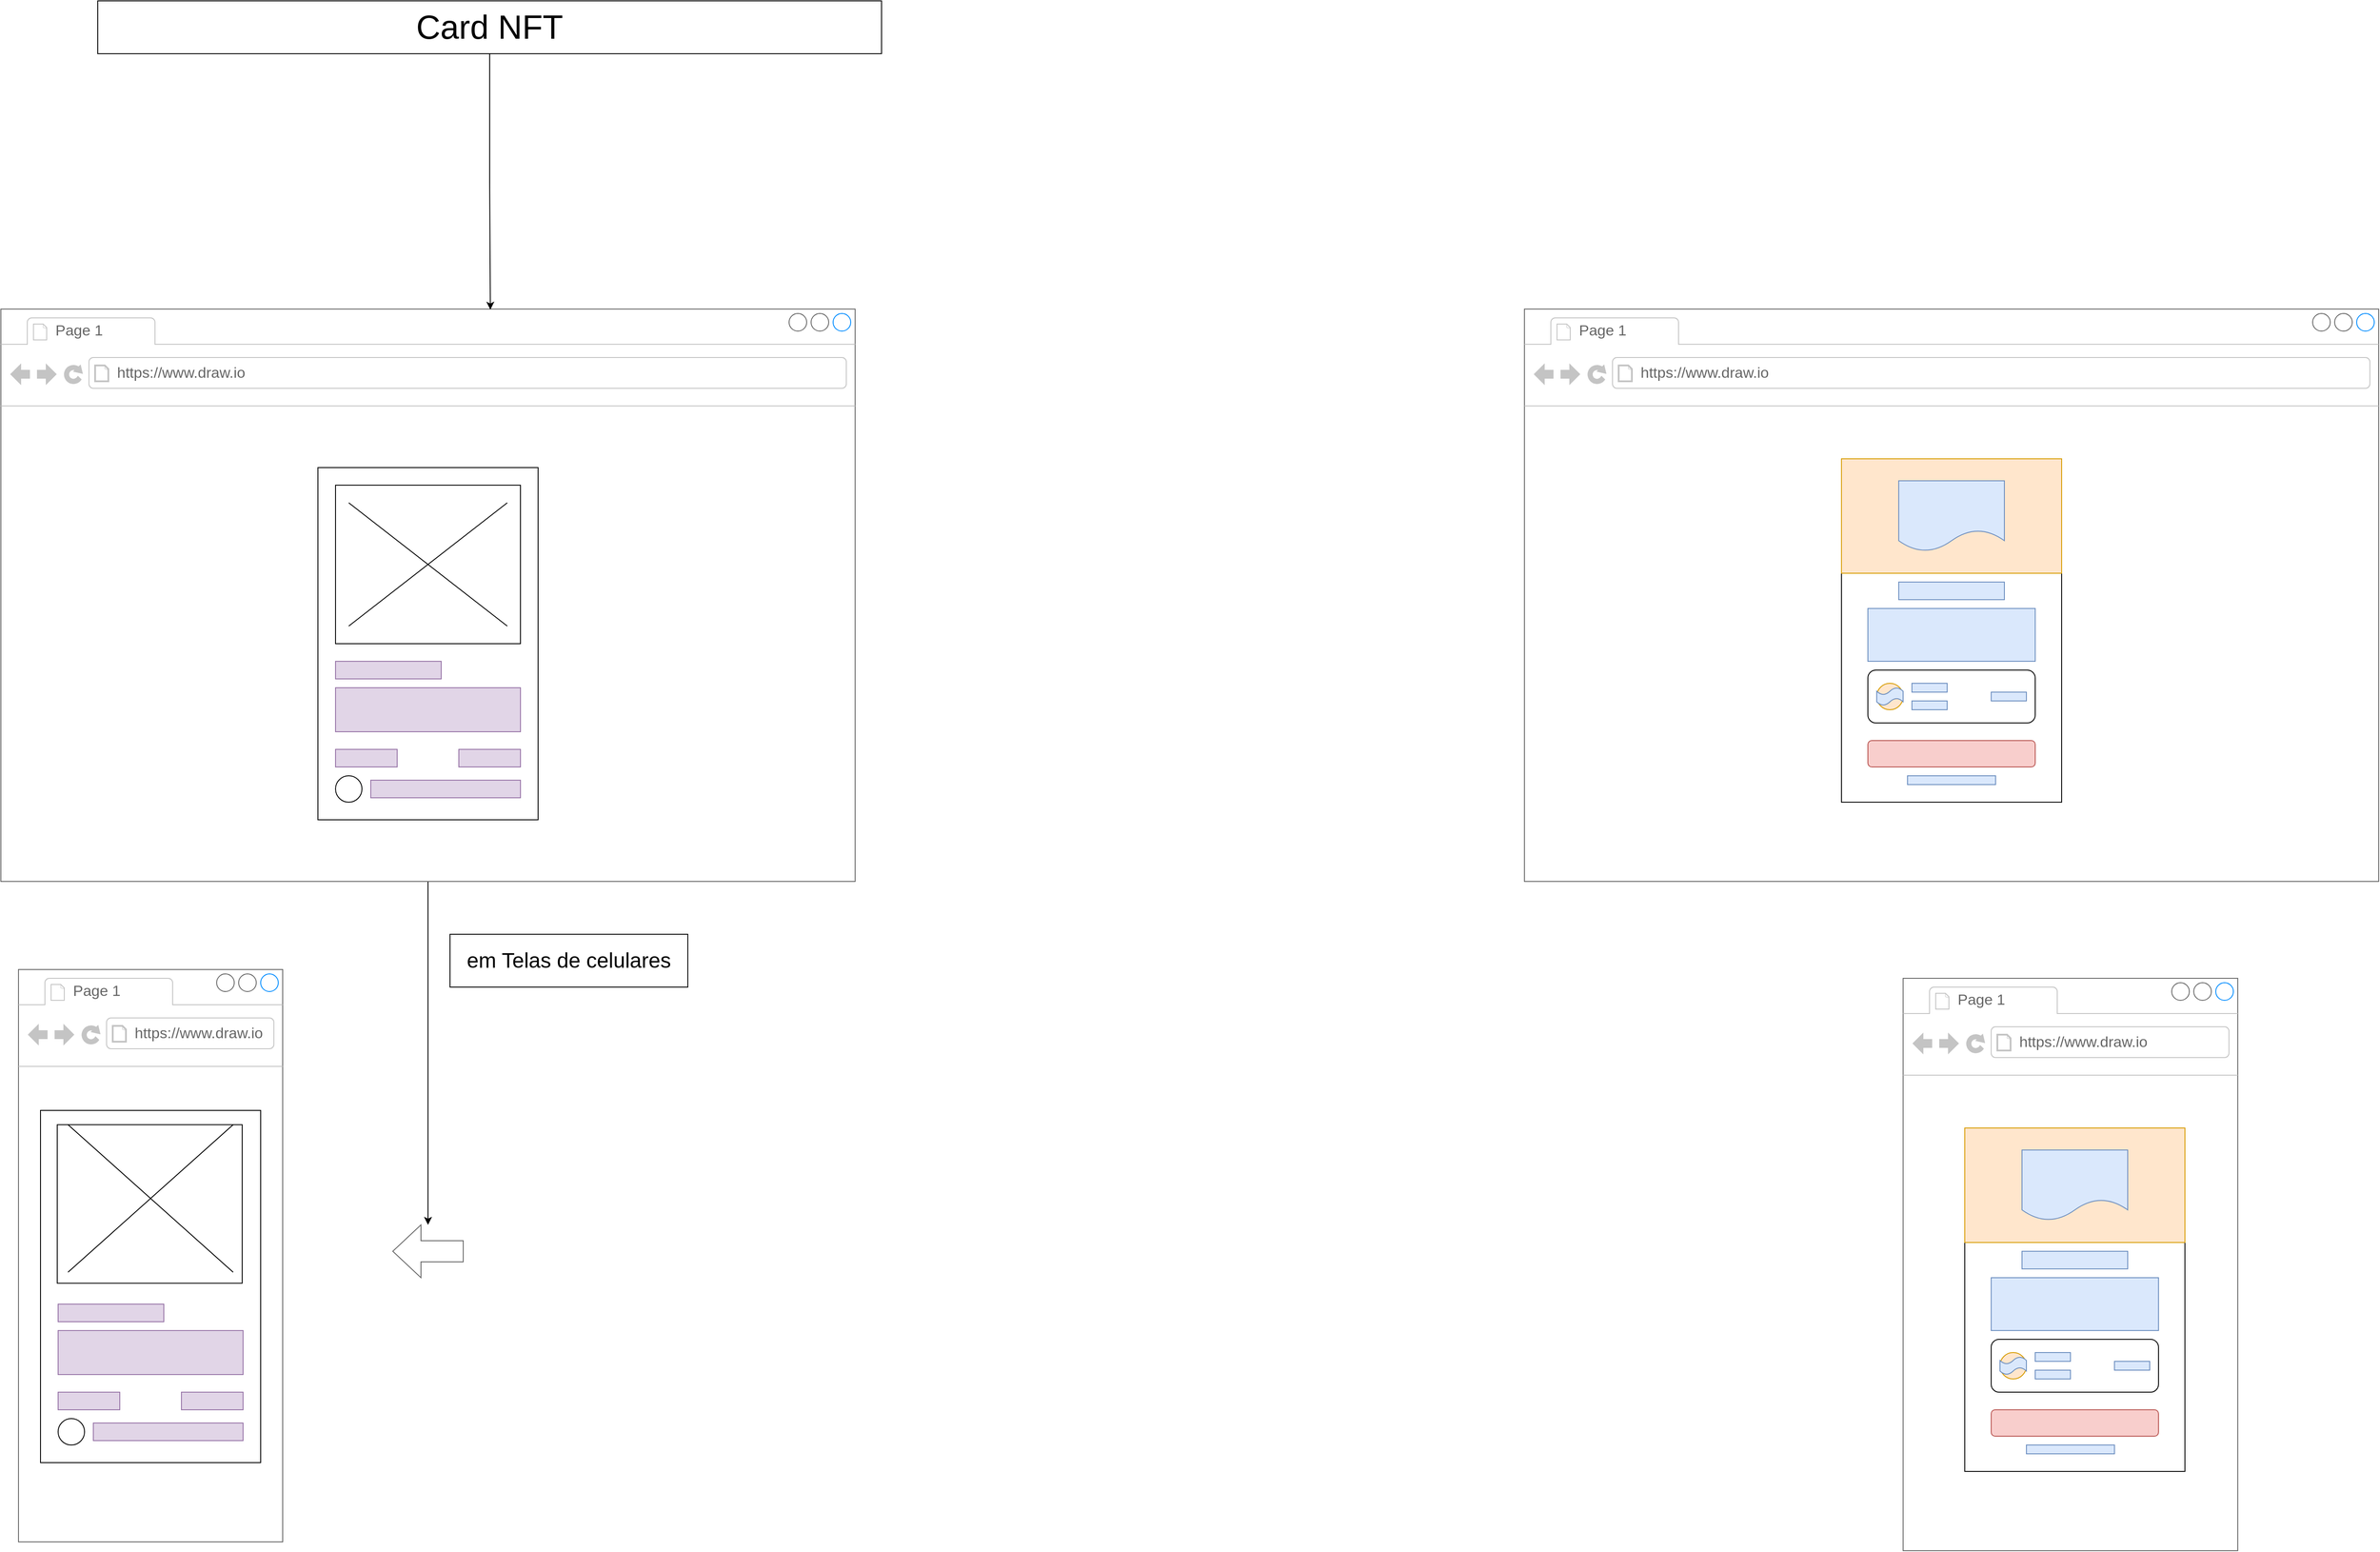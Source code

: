 <mxfile version="24.7.15">
  <diagram name="Página-1" id="bmwapIszxQ8XBMcd3hEA">
    <mxGraphModel dx="1233" dy="1927" grid="1" gridSize="10" guides="1" tooltips="1" connect="1" arrows="1" fold="1" page="1" pageScale="1" pageWidth="827" pageHeight="1169" math="0" shadow="0">
      <root>
        <mxCell id="0" />
        <mxCell id="1" parent="0" />
        <mxCell id="N-jHGbmamPqr5W5bOFpN-6" value="" style="edgeStyle=orthogonalEdgeStyle;rounded=0;orthogonalLoop=1;jettySize=auto;html=1;" edge="1" parent="1" source="iN7qak1h7AApPZTd8GBF-2" target="N-jHGbmamPqr5W5bOFpN-5">
          <mxGeometry relative="1" as="geometry" />
        </mxCell>
        <mxCell id="iN7qak1h7AApPZTd8GBF-2" value="" style="strokeWidth=1;shadow=0;dashed=0;align=center;html=1;shape=mxgraph.mockup.containers.browserWindow;rSize=0;strokeColor=#666666;strokeColor2=#008cff;strokeColor3=#c4c4c4;mainText=,;recursiveResize=0;" parent="1" vertex="1">
          <mxGeometry x="140" y="120" width="970" height="650" as="geometry" />
        </mxCell>
        <mxCell id="iN7qak1h7AApPZTd8GBF-3" value="Page 1" style="strokeWidth=1;shadow=0;dashed=0;align=center;html=1;shape=mxgraph.mockup.containers.anchor;fontSize=17;fontColor=#666666;align=left;whiteSpace=wrap;" parent="iN7qak1h7AApPZTd8GBF-2" vertex="1">
          <mxGeometry x="60" y="12" width="110" height="26" as="geometry" />
        </mxCell>
        <mxCell id="iN7qak1h7AApPZTd8GBF-4" value="https://www.draw.io" style="strokeWidth=1;shadow=0;dashed=0;align=center;html=1;shape=mxgraph.mockup.containers.anchor;rSize=0;fontSize=17;fontColor=#666666;align=left;" parent="iN7qak1h7AApPZTd8GBF-2" vertex="1">
          <mxGeometry x="130" y="60" width="250" height="26" as="geometry" />
        </mxCell>
        <mxCell id="iN7qak1h7AApPZTd8GBF-5" value="" style="verticalLabelPosition=bottom;verticalAlign=top;html=1;shape=mxgraph.basic.rect;fillColor2=none;strokeWidth=1;size=20;indent=5;" parent="iN7qak1h7AApPZTd8GBF-2" vertex="1">
          <mxGeometry x="360" y="180" width="250" height="400" as="geometry" />
        </mxCell>
        <mxCell id="iN7qak1h7AApPZTd8GBF-6" value="" style="verticalLabelPosition=bottom;verticalAlign=top;html=1;shape=mxgraph.basic.rect;fillColor2=none;strokeWidth=1;size=20;indent=3.33;" parent="iN7qak1h7AApPZTd8GBF-2" vertex="1">
          <mxGeometry x="380" y="200" width="210" height="180" as="geometry" />
        </mxCell>
        <mxCell id="iN7qak1h7AApPZTd8GBF-8" value="" style="verticalLabelPosition=bottom;verticalAlign=top;html=1;shape=mxgraph.basic.rect;fillColor2=none;strokeWidth=1;size=20;indent=5;fillColor=#e1d5e7;strokeColor=#9673a6;" parent="iN7qak1h7AApPZTd8GBF-2" vertex="1">
          <mxGeometry x="380" y="400" width="120" height="20" as="geometry" />
        </mxCell>
        <mxCell id="iN7qak1h7AApPZTd8GBF-9" value="" style="verticalLabelPosition=bottom;verticalAlign=top;html=1;shape=mxgraph.basic.rect;fillColor2=none;strokeWidth=1;size=20;indent=5;fillColor=#e1d5e7;strokeColor=#9673a6;" parent="iN7qak1h7AApPZTd8GBF-2" vertex="1">
          <mxGeometry x="380" y="430" width="210" height="50" as="geometry" />
        </mxCell>
        <mxCell id="iN7qak1h7AApPZTd8GBF-10" value="" style="verticalLabelPosition=bottom;verticalAlign=top;html=1;shape=mxgraph.basic.rect;fillColor2=none;strokeWidth=1;size=20;indent=5;fillColor=#e1d5e7;strokeColor=#9673a6;" parent="iN7qak1h7AApPZTd8GBF-2" vertex="1">
          <mxGeometry x="380" y="500" width="70" height="20" as="geometry" />
        </mxCell>
        <mxCell id="iN7qak1h7AApPZTd8GBF-11" value="" style="verticalLabelPosition=bottom;verticalAlign=top;html=1;shape=mxgraph.basic.rect;fillColor2=none;strokeWidth=1;size=20;indent=5;fillColor=#e1d5e7;strokeColor=#9673a6;" parent="iN7qak1h7AApPZTd8GBF-2" vertex="1">
          <mxGeometry x="520" y="500" width="70" height="20" as="geometry" />
        </mxCell>
        <mxCell id="iN7qak1h7AApPZTd8GBF-12" value="" style="ellipse;whiteSpace=wrap;html=1;aspect=fixed;" parent="iN7qak1h7AApPZTd8GBF-2" vertex="1">
          <mxGeometry x="380" y="530" width="30" height="30" as="geometry" />
        </mxCell>
        <mxCell id="iN7qak1h7AApPZTd8GBF-13" value="" style="verticalLabelPosition=bottom;verticalAlign=top;html=1;shape=mxgraph.basic.rect;fillColor2=none;strokeWidth=1;size=20;indent=5;fillColor=#e1d5e7;strokeColor=#9673a6;" parent="iN7qak1h7AApPZTd8GBF-2" vertex="1">
          <mxGeometry x="420" y="535" width="170" height="20" as="geometry" />
        </mxCell>
        <mxCell id="iN7qak1h7AApPZTd8GBF-34" value="" style="shape=mxgraph.sysml.x;" parent="iN7qak1h7AApPZTd8GBF-2" vertex="1">
          <mxGeometry x="395" y="220" width="180" height="140" as="geometry" />
        </mxCell>
        <mxCell id="iN7qak1h7AApPZTd8GBF-15" value="" style="strokeWidth=1;shadow=0;dashed=0;align=center;html=1;shape=mxgraph.mockup.containers.browserWindow;rSize=0;strokeColor=#666666;strokeColor2=#008cff;strokeColor3=#c4c4c4;mainText=,;recursiveResize=0;" parent="1" vertex="1">
          <mxGeometry x="160" y="870" width="300" height="650" as="geometry" />
        </mxCell>
        <mxCell id="iN7qak1h7AApPZTd8GBF-16" value="Page 1" style="strokeWidth=1;shadow=0;dashed=0;align=center;html=1;shape=mxgraph.mockup.containers.anchor;fontSize=17;fontColor=#666666;align=left;whiteSpace=wrap;" parent="iN7qak1h7AApPZTd8GBF-15" vertex="1">
          <mxGeometry x="60" y="12" width="110" height="26" as="geometry" />
        </mxCell>
        <mxCell id="iN7qak1h7AApPZTd8GBF-17" value="https://www.draw.io" style="strokeWidth=1;shadow=0;dashed=0;align=center;html=1;shape=mxgraph.mockup.containers.anchor;rSize=0;fontSize=17;fontColor=#666666;align=left;" parent="iN7qak1h7AApPZTd8GBF-15" vertex="1">
          <mxGeometry x="130" y="60" width="250" height="26" as="geometry" />
        </mxCell>
        <mxCell id="iN7qak1h7AApPZTd8GBF-18" value="" style="verticalLabelPosition=bottom;verticalAlign=top;html=1;shape=mxgraph.basic.rect;fillColor2=none;strokeWidth=1;size=20;indent=5;" parent="iN7qak1h7AApPZTd8GBF-15" vertex="1">
          <mxGeometry x="25" y="160" width="250" height="400" as="geometry" />
        </mxCell>
        <mxCell id="iN7qak1h7AApPZTd8GBF-20" value="" style="verticalLabelPosition=bottom;verticalAlign=top;html=1;shape=mxgraph.basic.rect;fillColor2=none;strokeWidth=1;size=20;indent=5;fillColor=#e1d5e7;strokeColor=#9673a6;" parent="iN7qak1h7AApPZTd8GBF-15" vertex="1">
          <mxGeometry x="45" y="380" width="120" height="20" as="geometry" />
        </mxCell>
        <mxCell id="iN7qak1h7AApPZTd8GBF-21" value="" style="verticalLabelPosition=bottom;verticalAlign=top;html=1;shape=mxgraph.basic.rect;fillColor2=none;strokeWidth=1;size=20;indent=5;fillColor=#e1d5e7;strokeColor=#9673a6;" parent="iN7qak1h7AApPZTd8GBF-15" vertex="1">
          <mxGeometry x="45" y="410" width="210" height="50" as="geometry" />
        </mxCell>
        <mxCell id="iN7qak1h7AApPZTd8GBF-22" value="" style="verticalLabelPosition=bottom;verticalAlign=top;html=1;shape=mxgraph.basic.rect;fillColor2=none;strokeWidth=1;size=20;indent=5;fillColor=#e1d5e7;strokeColor=#9673a6;" parent="iN7qak1h7AApPZTd8GBF-15" vertex="1">
          <mxGeometry x="45" y="480" width="70" height="20" as="geometry" />
        </mxCell>
        <mxCell id="iN7qak1h7AApPZTd8GBF-24" value="" style="ellipse;whiteSpace=wrap;html=1;aspect=fixed;" parent="iN7qak1h7AApPZTd8GBF-15" vertex="1">
          <mxGeometry x="45" y="510" width="30" height="30" as="geometry" />
        </mxCell>
        <mxCell id="iN7qak1h7AApPZTd8GBF-25" value="" style="verticalLabelPosition=bottom;verticalAlign=top;html=1;shape=mxgraph.basic.rect;fillColor2=none;strokeWidth=1;size=20;indent=5;fillColor=#e1d5e7;strokeColor=#9673a6;" parent="iN7qak1h7AApPZTd8GBF-15" vertex="1">
          <mxGeometry x="85" y="515" width="170" height="20" as="geometry" />
        </mxCell>
        <mxCell id="iN7qak1h7AApPZTd8GBF-23" value="" style="verticalLabelPosition=bottom;verticalAlign=top;html=1;shape=mxgraph.basic.rect;fillColor2=none;strokeWidth=1;size=20;indent=5;fillColor=#e1d5e7;strokeColor=#9673a6;" parent="iN7qak1h7AApPZTd8GBF-15" vertex="1">
          <mxGeometry x="185" y="480" width="70" height="20" as="geometry" />
        </mxCell>
        <mxCell id="iN7qak1h7AApPZTd8GBF-19" value="" style="verticalLabelPosition=bottom;verticalAlign=top;html=1;shape=mxgraph.basic.rect;fillColor2=none;strokeWidth=1;size=20;indent=3.33;" parent="iN7qak1h7AApPZTd8GBF-15" vertex="1">
          <mxGeometry x="44" y="176.25" width="210" height="180" as="geometry" />
        </mxCell>
        <mxCell id="iN7qak1h7AApPZTd8GBF-33" value="" style="shape=mxgraph.sysml.x;" parent="iN7qak1h7AApPZTd8GBF-15" vertex="1">
          <mxGeometry x="56.25" y="176.25" width="187.5" height="167.5" as="geometry" />
        </mxCell>
        <mxCell id="N-jHGbmamPqr5W5bOFpN-4" value="" style="edgeStyle=orthogonalEdgeStyle;rounded=0;orthogonalLoop=1;jettySize=auto;html=1;entryX=0.573;entryY=0.001;entryDx=0;entryDy=0;entryPerimeter=0;" edge="1" parent="1" source="N-jHGbmamPqr5W5bOFpN-1" target="iN7qak1h7AApPZTd8GBF-2">
          <mxGeometry relative="1" as="geometry">
            <mxPoint x="695" y="-90" as="targetPoint" />
          </mxGeometry>
        </mxCell>
        <mxCell id="N-jHGbmamPqr5W5bOFpN-1" value="&lt;font style=&quot;font-size: 38px;&quot;&gt;Card NFT&lt;/font&gt;" style="rounded=0;whiteSpace=wrap;html=1;" vertex="1" parent="1">
          <mxGeometry x="250" y="-230" width="890" height="60" as="geometry" />
        </mxCell>
        <mxCell id="N-jHGbmamPqr5W5bOFpN-5" value="" style="shape=singleArrow;whiteSpace=wrap;html=1;arrowWidth=0.4;arrowSize=0.4;strokeColor=#666666;strokeWidth=1;shadow=0;dashed=0;rotation=-180;" vertex="1" parent="1">
          <mxGeometry x="585" y="1160" width="80" height="60" as="geometry" />
        </mxCell>
        <mxCell id="N-jHGbmamPqr5W5bOFpN-7" value="&lt;font style=&quot;font-size: 24px;&quot;&gt;em Telas de celulares&lt;/font&gt;" style="whiteSpace=wrap;html=1;" vertex="1" parent="1">
          <mxGeometry x="650" y="830" width="270" height="60" as="geometry" />
        </mxCell>
        <mxCell id="N-jHGbmamPqr5W5bOFpN-8" value="" style="strokeWidth=1;shadow=0;dashed=0;align=center;html=1;shape=mxgraph.mockup.containers.browserWindow;rSize=0;strokeColor=#666666;strokeColor2=#008cff;strokeColor3=#c4c4c4;mainText=,;recursiveResize=0;" vertex="1" parent="1">
          <mxGeometry x="1870" y="120" width="970" height="650" as="geometry" />
        </mxCell>
        <mxCell id="N-jHGbmamPqr5W5bOFpN-9" value="Page 1" style="strokeWidth=1;shadow=0;dashed=0;align=center;html=1;shape=mxgraph.mockup.containers.anchor;fontSize=17;fontColor=#666666;align=left;whiteSpace=wrap;" vertex="1" parent="N-jHGbmamPqr5W5bOFpN-8">
          <mxGeometry x="60" y="12" width="110" height="26" as="geometry" />
        </mxCell>
        <mxCell id="N-jHGbmamPqr5W5bOFpN-10" value="https://www.draw.io" style="strokeWidth=1;shadow=0;dashed=0;align=center;html=1;shape=mxgraph.mockup.containers.anchor;rSize=0;fontSize=17;fontColor=#666666;align=left;" vertex="1" parent="N-jHGbmamPqr5W5bOFpN-8">
          <mxGeometry x="130" y="60" width="250" height="26" as="geometry" />
        </mxCell>
        <mxCell id="N-jHGbmamPqr5W5bOFpN-11" value="" style="verticalLabelPosition=bottom;verticalAlign=top;html=1;shape=mxgraph.basic.rect;fillColor2=none;strokeWidth=1;size=20;indent=5;" vertex="1" parent="N-jHGbmamPqr5W5bOFpN-8">
          <mxGeometry x="360" y="300" width="250" height="260" as="geometry" />
        </mxCell>
        <mxCell id="N-jHGbmamPqr5W5bOFpN-21" value="" style="rounded=0;whiteSpace=wrap;html=1;fillColor=#ffe6cc;strokeColor=#d79b00;" vertex="1" parent="N-jHGbmamPqr5W5bOFpN-8">
          <mxGeometry x="360" y="170" width="250" height="130" as="geometry" />
        </mxCell>
        <mxCell id="N-jHGbmamPqr5W5bOFpN-22" value="" style="shape=document;whiteSpace=wrap;html=1;boundedLbl=1;fillColor=#dae8fc;strokeColor=#6c8ebf;" vertex="1" parent="N-jHGbmamPqr5W5bOFpN-8">
          <mxGeometry x="425" y="195" width="120" height="80" as="geometry" />
        </mxCell>
        <mxCell id="N-jHGbmamPqr5W5bOFpN-24" value="" style="rounded=0;whiteSpace=wrap;html=1;fillColor=#dae8fc;strokeColor=#6c8ebf;" vertex="1" parent="N-jHGbmamPqr5W5bOFpN-8">
          <mxGeometry x="425" y="310" width="120" height="20" as="geometry" />
        </mxCell>
        <mxCell id="N-jHGbmamPqr5W5bOFpN-25" value="" style="rounded=0;whiteSpace=wrap;html=1;fillColor=#dae8fc;strokeColor=#6c8ebf;" vertex="1" parent="N-jHGbmamPqr5W5bOFpN-8">
          <mxGeometry x="390" y="340" width="190" height="60" as="geometry" />
        </mxCell>
        <mxCell id="N-jHGbmamPqr5W5bOFpN-26" value="" style="rounded=1;whiteSpace=wrap;html=1;" vertex="1" parent="N-jHGbmamPqr5W5bOFpN-8">
          <mxGeometry x="390" y="410" width="190" height="60" as="geometry" />
        </mxCell>
        <mxCell id="N-jHGbmamPqr5W5bOFpN-28" value="" style="ellipse;whiteSpace=wrap;html=1;aspect=fixed;fillColor=#ffe6cc;strokeColor=#d79b00;" vertex="1" parent="N-jHGbmamPqr5W5bOFpN-8">
          <mxGeometry x="400" y="425" width="30" height="30" as="geometry" />
        </mxCell>
        <mxCell id="N-jHGbmamPqr5W5bOFpN-29" value="" style="rounded=0;whiteSpace=wrap;html=1;fillColor=#dae8fc;strokeColor=#6c8ebf;" vertex="1" parent="N-jHGbmamPqr5W5bOFpN-8">
          <mxGeometry x="440" y="425" width="40" height="10" as="geometry" />
        </mxCell>
        <mxCell id="N-jHGbmamPqr5W5bOFpN-30" value="" style="rounded=0;whiteSpace=wrap;html=1;fillColor=#dae8fc;strokeColor=#6c8ebf;" vertex="1" parent="N-jHGbmamPqr5W5bOFpN-8">
          <mxGeometry x="440" y="445" width="40" height="10" as="geometry" />
        </mxCell>
        <mxCell id="N-jHGbmamPqr5W5bOFpN-33" value="" style="rounded=0;whiteSpace=wrap;html=1;fillColor=#dae8fc;strokeColor=#6c8ebf;" vertex="1" parent="N-jHGbmamPqr5W5bOFpN-8">
          <mxGeometry x="530" y="435" width="40" height="10" as="geometry" />
        </mxCell>
        <mxCell id="N-jHGbmamPqr5W5bOFpN-34" value="" style="shape=tape;whiteSpace=wrap;html=1;fillColor=#dae8fc;strokeColor=#6c8ebf;" vertex="1" parent="N-jHGbmamPqr5W5bOFpN-8">
          <mxGeometry x="400" y="430" width="30" height="20" as="geometry" />
        </mxCell>
        <mxCell id="N-jHGbmamPqr5W5bOFpN-35" value="" style="rounded=1;whiteSpace=wrap;html=1;shadow=0;fillColor=#f8cecc;strokeColor=#b85450;" vertex="1" parent="N-jHGbmamPqr5W5bOFpN-8">
          <mxGeometry x="390" y="490" width="190" height="30" as="geometry" />
        </mxCell>
        <mxCell id="N-jHGbmamPqr5W5bOFpN-36" value="" style="rounded=0;whiteSpace=wrap;html=1;fillColor=#dae8fc;strokeColor=#6c8ebf;" vertex="1" parent="N-jHGbmamPqr5W5bOFpN-8">
          <mxGeometry x="435" y="530" width="100" height="10" as="geometry" />
        </mxCell>
        <mxCell id="N-jHGbmamPqr5W5bOFpN-37" value="" style="strokeWidth=1;shadow=0;dashed=0;align=center;html=1;shape=mxgraph.mockup.containers.browserWindow;rSize=0;strokeColor=#666666;strokeColor2=#008cff;strokeColor3=#c4c4c4;mainText=,;recursiveResize=0;" vertex="1" parent="1">
          <mxGeometry x="2300" y="880" width="380" height="650" as="geometry" />
        </mxCell>
        <mxCell id="N-jHGbmamPqr5W5bOFpN-38" value="Page 1" style="strokeWidth=1;shadow=0;dashed=0;align=center;html=1;shape=mxgraph.mockup.containers.anchor;fontSize=17;fontColor=#666666;align=left;whiteSpace=wrap;" vertex="1" parent="N-jHGbmamPqr5W5bOFpN-37">
          <mxGeometry x="60" y="12" width="110" height="26" as="geometry" />
        </mxCell>
        <mxCell id="N-jHGbmamPqr5W5bOFpN-39" value="https://www.draw.io" style="strokeWidth=1;shadow=0;dashed=0;align=center;html=1;shape=mxgraph.mockup.containers.anchor;rSize=0;fontSize=17;fontColor=#666666;align=left;" vertex="1" parent="N-jHGbmamPqr5W5bOFpN-37">
          <mxGeometry x="130" y="60" width="250" height="26" as="geometry" />
        </mxCell>
        <mxCell id="N-jHGbmamPqr5W5bOFpN-40" value="" style="verticalLabelPosition=bottom;verticalAlign=top;html=1;shape=mxgraph.basic.rect;fillColor2=none;strokeWidth=1;size=20;indent=5;" vertex="1" parent="N-jHGbmamPqr5W5bOFpN-37">
          <mxGeometry x="70" y="300" width="250" height="260" as="geometry" />
        </mxCell>
        <mxCell id="N-jHGbmamPqr5W5bOFpN-41" value="" style="rounded=0;whiteSpace=wrap;html=1;fillColor=#ffe6cc;strokeColor=#d79b00;" vertex="1" parent="N-jHGbmamPqr5W5bOFpN-37">
          <mxGeometry x="70" y="170" width="250" height="130" as="geometry" />
        </mxCell>
        <mxCell id="N-jHGbmamPqr5W5bOFpN-42" value="" style="shape=document;whiteSpace=wrap;html=1;boundedLbl=1;fillColor=#dae8fc;strokeColor=#6c8ebf;" vertex="1" parent="N-jHGbmamPqr5W5bOFpN-37">
          <mxGeometry x="135" y="195" width="120" height="80" as="geometry" />
        </mxCell>
        <mxCell id="N-jHGbmamPqr5W5bOFpN-43" value="" style="rounded=0;whiteSpace=wrap;html=1;fillColor=#dae8fc;strokeColor=#6c8ebf;" vertex="1" parent="N-jHGbmamPqr5W5bOFpN-37">
          <mxGeometry x="135" y="310" width="120" height="20" as="geometry" />
        </mxCell>
        <mxCell id="N-jHGbmamPqr5W5bOFpN-44" value="" style="rounded=0;whiteSpace=wrap;html=1;fillColor=#dae8fc;strokeColor=#6c8ebf;" vertex="1" parent="N-jHGbmamPqr5W5bOFpN-37">
          <mxGeometry x="100" y="340" width="190" height="60" as="geometry" />
        </mxCell>
        <mxCell id="N-jHGbmamPqr5W5bOFpN-45" value="" style="rounded=1;whiteSpace=wrap;html=1;" vertex="1" parent="N-jHGbmamPqr5W5bOFpN-37">
          <mxGeometry x="100" y="410" width="190" height="60" as="geometry" />
        </mxCell>
        <mxCell id="N-jHGbmamPqr5W5bOFpN-46" value="" style="ellipse;whiteSpace=wrap;html=1;aspect=fixed;fillColor=#ffe6cc;strokeColor=#d79b00;" vertex="1" parent="N-jHGbmamPqr5W5bOFpN-37">
          <mxGeometry x="110" y="425" width="30" height="30" as="geometry" />
        </mxCell>
        <mxCell id="N-jHGbmamPqr5W5bOFpN-47" value="" style="rounded=0;whiteSpace=wrap;html=1;fillColor=#dae8fc;strokeColor=#6c8ebf;" vertex="1" parent="N-jHGbmamPqr5W5bOFpN-37">
          <mxGeometry x="150" y="425" width="40" height="10" as="geometry" />
        </mxCell>
        <mxCell id="N-jHGbmamPqr5W5bOFpN-48" value="" style="rounded=0;whiteSpace=wrap;html=1;fillColor=#dae8fc;strokeColor=#6c8ebf;" vertex="1" parent="N-jHGbmamPqr5W5bOFpN-37">
          <mxGeometry x="150" y="445" width="40" height="10" as="geometry" />
        </mxCell>
        <mxCell id="N-jHGbmamPqr5W5bOFpN-49" value="" style="rounded=0;whiteSpace=wrap;html=1;fillColor=#dae8fc;strokeColor=#6c8ebf;" vertex="1" parent="N-jHGbmamPqr5W5bOFpN-37">
          <mxGeometry x="240" y="435" width="40" height="10" as="geometry" />
        </mxCell>
        <mxCell id="N-jHGbmamPqr5W5bOFpN-50" value="" style="shape=tape;whiteSpace=wrap;html=1;fillColor=#dae8fc;strokeColor=#6c8ebf;" vertex="1" parent="N-jHGbmamPqr5W5bOFpN-37">
          <mxGeometry x="110" y="430" width="30" height="20" as="geometry" />
        </mxCell>
        <mxCell id="N-jHGbmamPqr5W5bOFpN-51" value="" style="rounded=1;whiteSpace=wrap;html=1;shadow=0;fillColor=#f8cecc;strokeColor=#b85450;" vertex="1" parent="N-jHGbmamPqr5W5bOFpN-37">
          <mxGeometry x="100" y="490" width="190" height="30" as="geometry" />
        </mxCell>
        <mxCell id="N-jHGbmamPqr5W5bOFpN-52" value="" style="rounded=0;whiteSpace=wrap;html=1;fillColor=#dae8fc;strokeColor=#6c8ebf;" vertex="1" parent="N-jHGbmamPqr5W5bOFpN-37">
          <mxGeometry x="140" y="530" width="100" height="10" as="geometry" />
        </mxCell>
      </root>
    </mxGraphModel>
  </diagram>
</mxfile>
